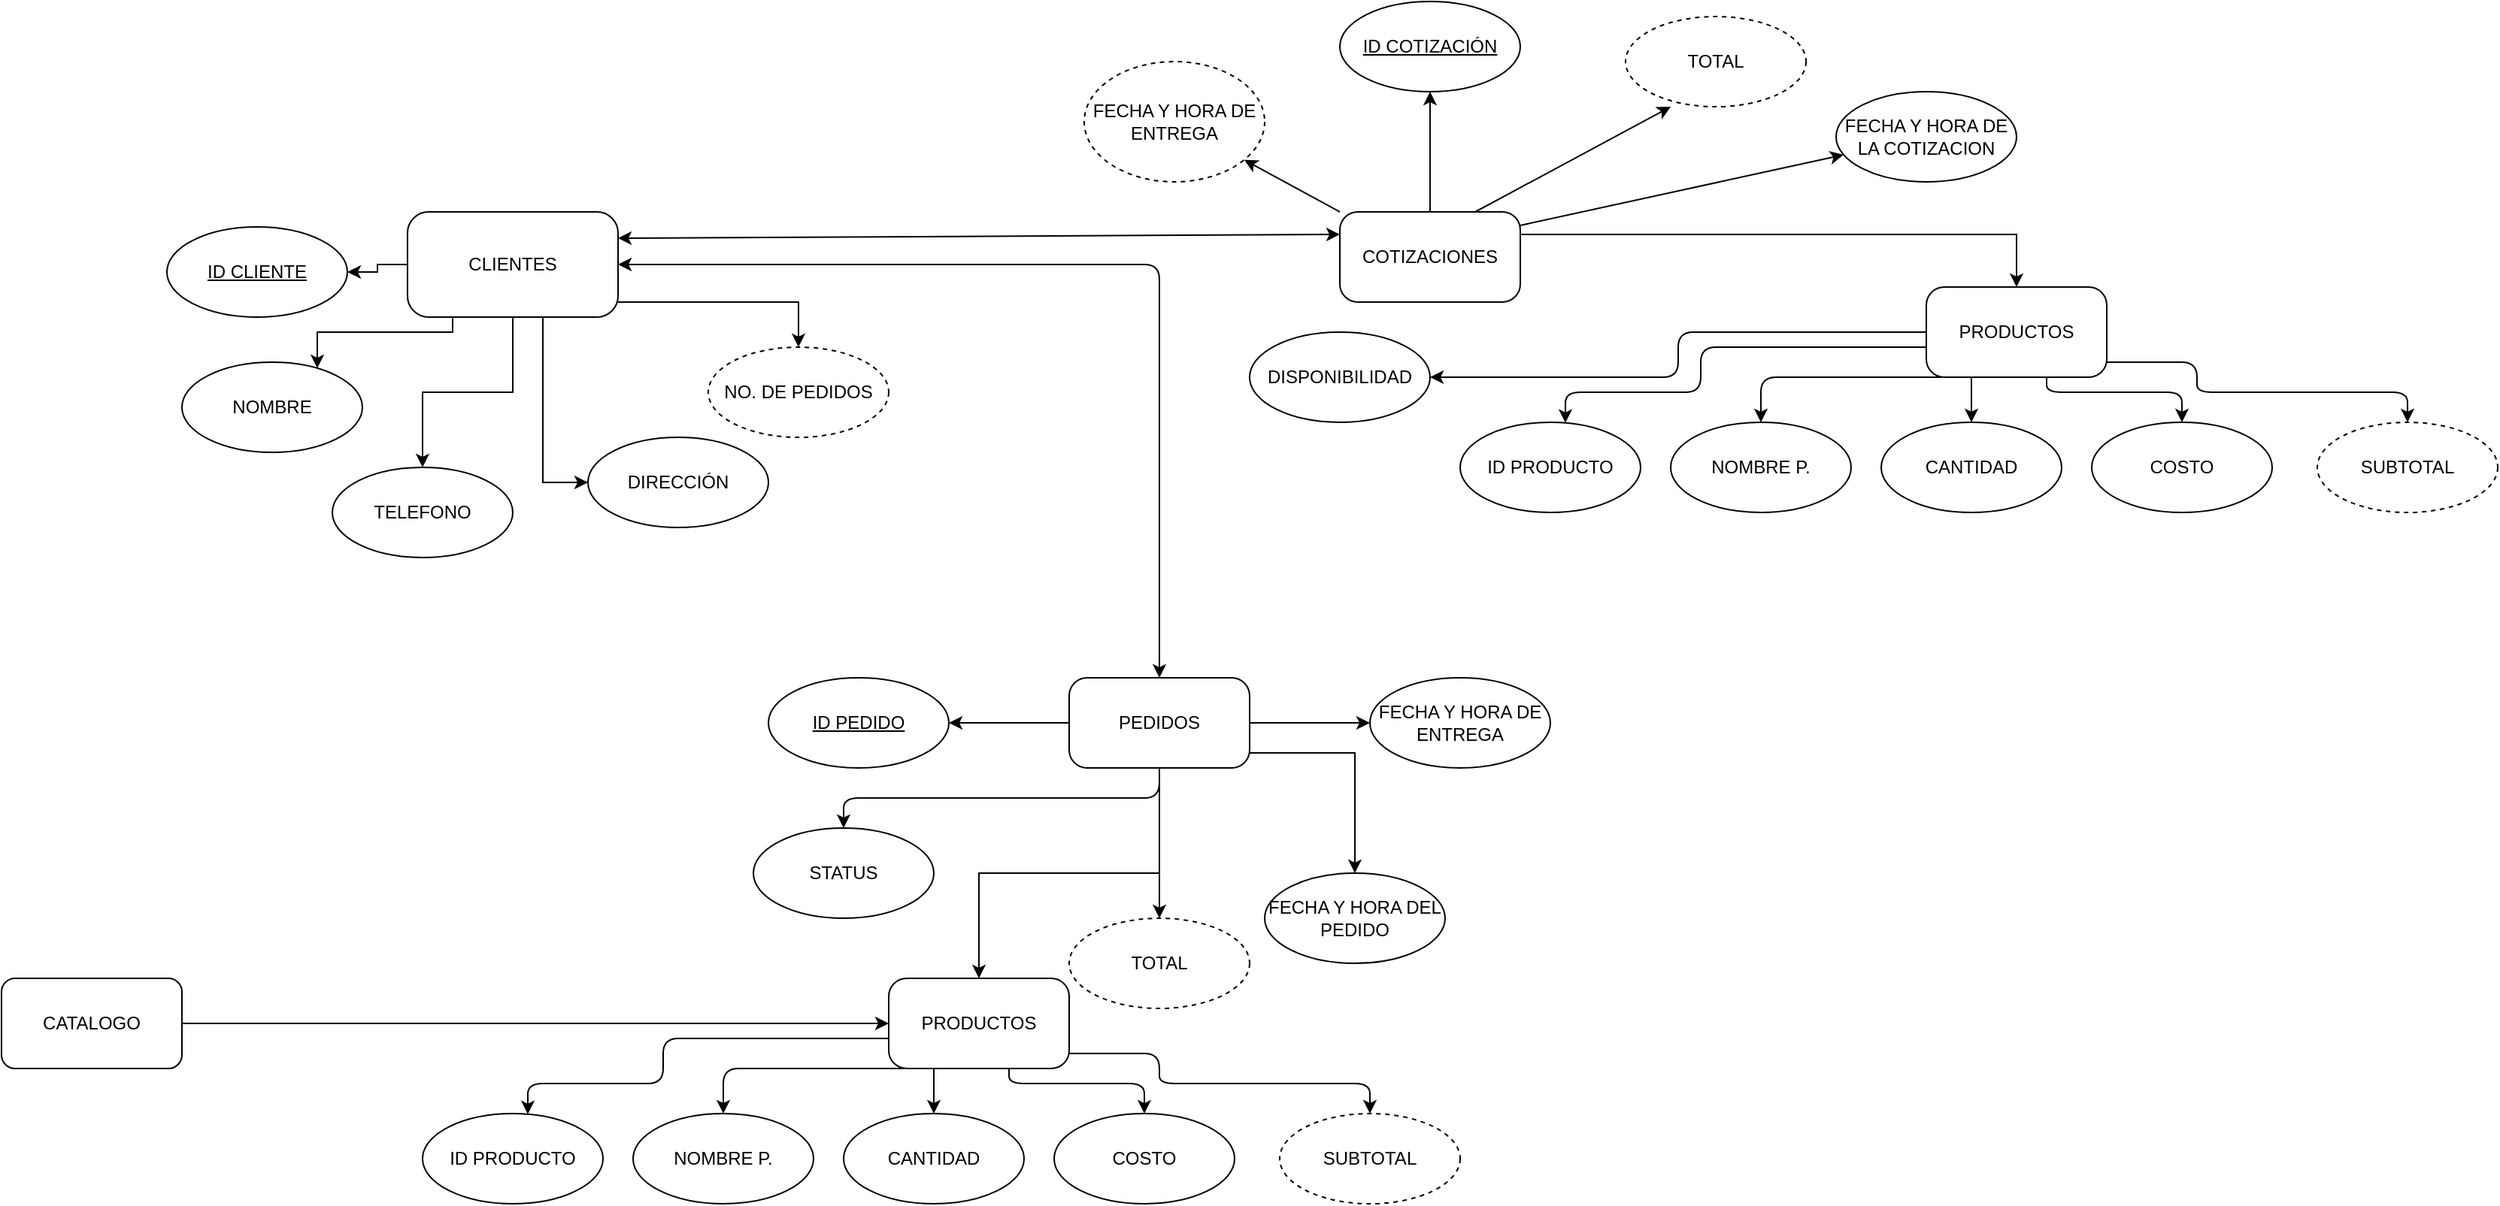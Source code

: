 <mxfile version="20.0.3" type="github">
  <diagram id="6HKOfY0stvO4wBqtCl6a" name="Page-1">
    <mxGraphModel dx="2249" dy="1969" grid="1" gridSize="10" guides="1" tooltips="1" connect="1" arrows="1" fold="1" page="1" pageScale="1" pageWidth="827" pageHeight="1169" math="0" shadow="0">
      <root>
        <mxCell id="0" />
        <mxCell id="1" parent="0" />
        <mxCell id="wt1IpO2e26Ng2IFVDibu-7" value="" style="edgeStyle=orthogonalEdgeStyle;rounded=0;orthogonalLoop=1;jettySize=auto;html=1;" edge="1" parent="1" source="wt1IpO2e26Ng2IFVDibu-1" target="wt1IpO2e26Ng2IFVDibu-6">
          <mxGeometry relative="1" as="geometry" />
        </mxCell>
        <mxCell id="wt1IpO2e26Ng2IFVDibu-9" value="" style="edgeStyle=orthogonalEdgeStyle;rounded=0;orthogonalLoop=1;jettySize=auto;html=1;" edge="1" parent="1" source="wt1IpO2e26Ng2IFVDibu-1" target="wt1IpO2e26Ng2IFVDibu-8">
          <mxGeometry relative="1" as="geometry">
            <Array as="points">
              <mxPoint x="180" y="110" />
              <mxPoint x="90" y="110" />
            </Array>
          </mxGeometry>
        </mxCell>
        <mxCell id="wt1IpO2e26Ng2IFVDibu-11" value="" style="edgeStyle=orthogonalEdgeStyle;rounded=0;orthogonalLoop=1;jettySize=auto;html=1;" edge="1" parent="1" source="wt1IpO2e26Ng2IFVDibu-1" target="wt1IpO2e26Ng2IFVDibu-10">
          <mxGeometry relative="1" as="geometry" />
        </mxCell>
        <mxCell id="wt1IpO2e26Ng2IFVDibu-14" value="" style="edgeStyle=orthogonalEdgeStyle;rounded=0;orthogonalLoop=1;jettySize=auto;html=1;" edge="1" parent="1" source="wt1IpO2e26Ng2IFVDibu-1" target="wt1IpO2e26Ng2IFVDibu-13">
          <mxGeometry relative="1" as="geometry">
            <Array as="points">
              <mxPoint x="240" y="210" />
            </Array>
          </mxGeometry>
        </mxCell>
        <mxCell id="wt1IpO2e26Ng2IFVDibu-16" value="" style="edgeStyle=orthogonalEdgeStyle;rounded=0;orthogonalLoop=1;jettySize=auto;html=1;" edge="1" parent="1" source="wt1IpO2e26Ng2IFVDibu-1" target="wt1IpO2e26Ng2IFVDibu-15">
          <mxGeometry relative="1" as="geometry">
            <Array as="points">
              <mxPoint x="410" y="90" />
            </Array>
          </mxGeometry>
        </mxCell>
        <mxCell id="wt1IpO2e26Ng2IFVDibu-17" style="edgeStyle=orthogonalEdgeStyle;rounded=0;orthogonalLoop=1;jettySize=auto;html=1;exitX=0.5;exitY=0;exitDx=0;exitDy=0;" edge="1" parent="1" source="wt1IpO2e26Ng2IFVDibu-1">
          <mxGeometry relative="1" as="geometry">
            <mxPoint x="220" y="40" as="targetPoint" />
          </mxGeometry>
        </mxCell>
        <mxCell id="wt1IpO2e26Ng2IFVDibu-1" value="CLIENTES" style="rounded=1;whiteSpace=wrap;html=1;arcSize=20;" vertex="1" parent="1">
          <mxGeometry x="150" y="30" width="140" height="70" as="geometry" />
        </mxCell>
        <mxCell id="wt1IpO2e26Ng2IFVDibu-19" value="" style="edgeStyle=orthogonalEdgeStyle;rounded=0;orthogonalLoop=1;jettySize=auto;html=1;" edge="1" parent="1" source="wt1IpO2e26Ng2IFVDibu-2" target="wt1IpO2e26Ng2IFVDibu-18">
          <mxGeometry relative="1" as="geometry" />
        </mxCell>
        <mxCell id="wt1IpO2e26Ng2IFVDibu-21" value="" style="edgeStyle=orthogonalEdgeStyle;rounded=0;orthogonalLoop=1;jettySize=auto;html=1;" edge="1" parent="1" source="wt1IpO2e26Ng2IFVDibu-2" target="wt1IpO2e26Ng2IFVDibu-20">
          <mxGeometry relative="1" as="geometry">
            <Array as="points">
              <mxPoint x="780" y="390" />
            </Array>
          </mxGeometry>
        </mxCell>
        <mxCell id="wt1IpO2e26Ng2IFVDibu-23" value="" style="edgeStyle=orthogonalEdgeStyle;rounded=0;orthogonalLoop=1;jettySize=auto;html=1;" edge="1" parent="1" source="wt1IpO2e26Ng2IFVDibu-2" target="wt1IpO2e26Ng2IFVDibu-22">
          <mxGeometry relative="1" as="geometry" />
        </mxCell>
        <mxCell id="wt1IpO2e26Ng2IFVDibu-27" value="" style="edgeStyle=orthogonalEdgeStyle;rounded=0;orthogonalLoop=1;jettySize=auto;html=1;" edge="1" parent="1" source="wt1IpO2e26Ng2IFVDibu-2" target="wt1IpO2e26Ng2IFVDibu-26">
          <mxGeometry relative="1" as="geometry" />
        </mxCell>
        <mxCell id="wt1IpO2e26Ng2IFVDibu-49" value="" style="edgeStyle=orthogonalEdgeStyle;rounded=1;jumpStyle=gap;orthogonalLoop=1;jettySize=auto;html=1;" edge="1" parent="1" source="wt1IpO2e26Ng2IFVDibu-2" target="wt1IpO2e26Ng2IFVDibu-48">
          <mxGeometry relative="1" as="geometry" />
        </mxCell>
        <mxCell id="wt1IpO2e26Ng2IFVDibu-52" value="" style="edgeStyle=orthogonalEdgeStyle;rounded=1;jumpStyle=gap;orthogonalLoop=1;jettySize=auto;html=1;" edge="1" parent="1" source="wt1IpO2e26Ng2IFVDibu-2" target="wt1IpO2e26Ng2IFVDibu-51">
          <mxGeometry relative="1" as="geometry">
            <Array as="points">
              <mxPoint x="650" y="420" />
              <mxPoint x="440" y="420" />
            </Array>
          </mxGeometry>
        </mxCell>
        <mxCell id="wt1IpO2e26Ng2IFVDibu-2" value="PEDIDOS" style="whiteSpace=wrap;html=1;rounded=1;arcSize=20;" vertex="1" parent="1">
          <mxGeometry x="590" y="340" width="120" height="60" as="geometry" />
        </mxCell>
        <mxCell id="wt1IpO2e26Ng2IFVDibu-6" value="&lt;u&gt;ID CLIENTE&lt;/u&gt;" style="ellipse;whiteSpace=wrap;html=1;rounded=1;arcSize=20;" vertex="1" parent="1">
          <mxGeometry x="-10" y="40" width="120" height="60" as="geometry" />
        </mxCell>
        <mxCell id="wt1IpO2e26Ng2IFVDibu-8" value="NOMBRE" style="ellipse;whiteSpace=wrap;html=1;rounded=1;arcSize=20;" vertex="1" parent="1">
          <mxGeometry y="130" width="120" height="60" as="geometry" />
        </mxCell>
        <mxCell id="wt1IpO2e26Ng2IFVDibu-10" value="TELEFONO" style="ellipse;whiteSpace=wrap;html=1;rounded=1;arcSize=20;" vertex="1" parent="1">
          <mxGeometry x="100" y="200" width="120" height="60" as="geometry" />
        </mxCell>
        <mxCell id="wt1IpO2e26Ng2IFVDibu-13" value="DIRECCIÓN" style="ellipse;whiteSpace=wrap;html=1;rounded=1;arcSize=20;" vertex="1" parent="1">
          <mxGeometry x="270" y="180" width="120" height="60" as="geometry" />
        </mxCell>
        <mxCell id="wt1IpO2e26Ng2IFVDibu-15" value="NO. DE PEDIDOS" style="ellipse;whiteSpace=wrap;html=1;rounded=1;arcSize=20;dashed=1;" vertex="1" parent="1">
          <mxGeometry x="350" y="120" width="120" height="60" as="geometry" />
        </mxCell>
        <mxCell id="wt1IpO2e26Ng2IFVDibu-18" value="&lt;u&gt;ID PEDIDO&lt;/u&gt;" style="ellipse;whiteSpace=wrap;html=1;rounded=1;arcSize=20;" vertex="1" parent="1">
          <mxGeometry x="390" y="340" width="120" height="60" as="geometry" />
        </mxCell>
        <mxCell id="wt1IpO2e26Ng2IFVDibu-20" value="FECHA Y HORA DEL PEDIDO" style="ellipse;whiteSpace=wrap;html=1;rounded=1;arcSize=20;" vertex="1" parent="1">
          <mxGeometry x="720" y="470" width="120" height="60" as="geometry" />
        </mxCell>
        <mxCell id="wt1IpO2e26Ng2IFVDibu-22" value="FECHA Y HORA DE ENTREGA" style="ellipse;whiteSpace=wrap;html=1;rounded=1;arcSize=20;" vertex="1" parent="1">
          <mxGeometry x="790" y="340" width="120" height="60" as="geometry" />
        </mxCell>
        <mxCell id="wt1IpO2e26Ng2IFVDibu-38" value="" style="edgeStyle=orthogonalEdgeStyle;rounded=1;jumpStyle=gap;orthogonalLoop=1;jettySize=auto;html=1;" edge="1" parent="1" source="wt1IpO2e26Ng2IFVDibu-26" target="wt1IpO2e26Ng2IFVDibu-37">
          <mxGeometry relative="1" as="geometry">
            <Array as="points">
              <mxPoint x="320" y="580" />
              <mxPoint x="320" y="610" />
              <mxPoint x="230" y="610" />
            </Array>
          </mxGeometry>
        </mxCell>
        <mxCell id="wt1IpO2e26Ng2IFVDibu-43" value="" style="edgeStyle=orthogonalEdgeStyle;rounded=1;jumpStyle=gap;orthogonalLoop=1;jettySize=auto;html=1;" edge="1" parent="1" source="wt1IpO2e26Ng2IFVDibu-26" target="wt1IpO2e26Ng2IFVDibu-42">
          <mxGeometry relative="1" as="geometry">
            <Array as="points">
              <mxPoint x="500" y="610" />
              <mxPoint x="500" y="610" />
            </Array>
          </mxGeometry>
        </mxCell>
        <mxCell id="wt1IpO2e26Ng2IFVDibu-45" value="" style="edgeStyle=orthogonalEdgeStyle;rounded=1;jumpStyle=gap;orthogonalLoop=1;jettySize=auto;html=1;" edge="1" parent="1" source="wt1IpO2e26Ng2IFVDibu-26" target="wt1IpO2e26Ng2IFVDibu-44">
          <mxGeometry relative="1" as="geometry">
            <Array as="points">
              <mxPoint x="550" y="610" />
              <mxPoint x="640" y="610" />
            </Array>
          </mxGeometry>
        </mxCell>
        <mxCell id="wt1IpO2e26Ng2IFVDibu-47" value="" style="edgeStyle=orthogonalEdgeStyle;rounded=1;jumpStyle=gap;orthogonalLoop=1;jettySize=auto;html=1;" edge="1" parent="1" source="wt1IpO2e26Ng2IFVDibu-26" target="wt1IpO2e26Ng2IFVDibu-46">
          <mxGeometry relative="1" as="geometry">
            <Array as="points">
              <mxPoint x="650" y="590" />
              <mxPoint x="650" y="610" />
              <mxPoint x="790" y="610" />
            </Array>
          </mxGeometry>
        </mxCell>
        <mxCell id="wt1IpO2e26Ng2IFVDibu-26" value="PRODUCTOS" style="whiteSpace=wrap;html=1;rounded=1;arcSize=20;" vertex="1" parent="1">
          <mxGeometry x="470" y="540" width="120" height="60" as="geometry" />
        </mxCell>
        <mxCell id="wt1IpO2e26Ng2IFVDibu-30" style="edgeStyle=orthogonalEdgeStyle;rounded=0;orthogonalLoop=1;jettySize=auto;html=1;exitX=1;exitY=0.5;exitDx=0;exitDy=0;" edge="1" parent="1" source="wt1IpO2e26Ng2IFVDibu-28" target="wt1IpO2e26Ng2IFVDibu-26">
          <mxGeometry relative="1" as="geometry" />
        </mxCell>
        <mxCell id="wt1IpO2e26Ng2IFVDibu-28" value="CATALOGO" style="rounded=1;whiteSpace=wrap;html=1;" vertex="1" parent="1">
          <mxGeometry x="-120" y="540" width="120" height="60" as="geometry" />
        </mxCell>
        <mxCell id="wt1IpO2e26Ng2IFVDibu-34" value="" style="endArrow=classic;startArrow=classic;html=1;rounded=1;jumpStyle=gap;exitX=1;exitY=0.5;exitDx=0;exitDy=0;entryX=0.5;entryY=0;entryDx=0;entryDy=0;" edge="1" parent="1" source="wt1IpO2e26Ng2IFVDibu-1" target="wt1IpO2e26Ng2IFVDibu-2">
          <mxGeometry width="50" height="50" relative="1" as="geometry">
            <mxPoint x="390" y="420" as="sourcePoint" />
            <mxPoint x="440" y="370" as="targetPoint" />
            <Array as="points">
              <mxPoint x="650" y="65" />
            </Array>
          </mxGeometry>
        </mxCell>
        <mxCell id="wt1IpO2e26Ng2IFVDibu-54" value="" style="edgeStyle=orthogonalEdgeStyle;rounded=1;jumpStyle=gap;orthogonalLoop=1;jettySize=auto;html=1;" edge="1" parent="1" source="wt1IpO2e26Ng2IFVDibu-35" target="wt1IpO2e26Ng2IFVDibu-53">
          <mxGeometry relative="1" as="geometry" />
        </mxCell>
        <mxCell id="wt1IpO2e26Ng2IFVDibu-35" value="COTIZACIONES" style="whiteSpace=wrap;html=1;rounded=1;arcSize=20;" vertex="1" parent="1">
          <mxGeometry x="770" y="30" width="120" height="60" as="geometry" />
        </mxCell>
        <mxCell id="wt1IpO2e26Ng2IFVDibu-37" value="ID PRODUCTO" style="ellipse;whiteSpace=wrap;html=1;rounded=1;arcSize=20;" vertex="1" parent="1">
          <mxGeometry x="160" y="630" width="120" height="60" as="geometry" />
        </mxCell>
        <mxCell id="wt1IpO2e26Ng2IFVDibu-39" value="NOMBRE P." style="ellipse;whiteSpace=wrap;html=1;rounded=1;arcSize=20;" vertex="1" parent="1">
          <mxGeometry x="300" y="630" width="120" height="60" as="geometry" />
        </mxCell>
        <mxCell id="wt1IpO2e26Ng2IFVDibu-40" value="" style="edgeStyle=orthogonalEdgeStyle;rounded=1;jumpStyle=gap;orthogonalLoop=1;jettySize=auto;html=1;entryX=0.5;entryY=0;entryDx=0;entryDy=0;" edge="1" parent="1" target="wt1IpO2e26Ng2IFVDibu-39">
          <mxGeometry relative="1" as="geometry">
            <mxPoint x="480" y="600" as="sourcePoint" />
            <mxPoint x="400" y="640" as="targetPoint" />
            <Array as="points">
              <mxPoint x="360" y="600" />
            </Array>
          </mxGeometry>
        </mxCell>
        <mxCell id="wt1IpO2e26Ng2IFVDibu-42" value="CANTIDAD" style="ellipse;whiteSpace=wrap;html=1;rounded=1;arcSize=20;" vertex="1" parent="1">
          <mxGeometry x="440" y="630" width="120" height="60" as="geometry" />
        </mxCell>
        <mxCell id="wt1IpO2e26Ng2IFVDibu-44" value="COSTO" style="ellipse;whiteSpace=wrap;html=1;rounded=1;arcSize=20;" vertex="1" parent="1">
          <mxGeometry x="580" y="630" width="120" height="60" as="geometry" />
        </mxCell>
        <mxCell id="wt1IpO2e26Ng2IFVDibu-46" value="SUBTOTAL" style="ellipse;whiteSpace=wrap;html=1;rounded=1;arcSize=20;dashed=1;" vertex="1" parent="1">
          <mxGeometry x="730" y="630" width="120" height="60" as="geometry" />
        </mxCell>
        <mxCell id="wt1IpO2e26Ng2IFVDibu-48" value="TOTAL" style="ellipse;whiteSpace=wrap;html=1;rounded=1;arcSize=20;dashed=1;" vertex="1" parent="1">
          <mxGeometry x="590" y="500" width="120" height="60" as="geometry" />
        </mxCell>
        <mxCell id="wt1IpO2e26Ng2IFVDibu-51" value="STATUS" style="ellipse;whiteSpace=wrap;html=1;rounded=1;arcSize=20;" vertex="1" parent="1">
          <mxGeometry x="380" y="440" width="120" height="60" as="geometry" />
        </mxCell>
        <mxCell id="wt1IpO2e26Ng2IFVDibu-53" value="ID COTIZACIÓN" style="ellipse;whiteSpace=wrap;html=1;rounded=1;arcSize=20;fontStyle=4" vertex="1" parent="1">
          <mxGeometry x="770" y="-110" width="120" height="60" as="geometry" />
        </mxCell>
        <mxCell id="wt1IpO2e26Ng2IFVDibu-58" value="" style="edgeStyle=orthogonalEdgeStyle;rounded=0;orthogonalLoop=1;jettySize=auto;html=1;exitX=1;exitY=0.25;exitDx=0;exitDy=0;" edge="1" parent="1" target="wt1IpO2e26Ng2IFVDibu-66" source="wt1IpO2e26Ng2IFVDibu-35">
          <mxGeometry relative="1" as="geometry">
            <mxPoint x="1340" y="-60" as="sourcePoint" />
            <Array as="points">
              <mxPoint x="1220" y="45" />
            </Array>
          </mxGeometry>
        </mxCell>
        <mxCell id="wt1IpO2e26Ng2IFVDibu-61" value="FECHA Y HORA DE&lt;br&gt;LA COTIZACION" style="ellipse;whiteSpace=wrap;html=1;rounded=1;arcSize=20;" vertex="1" parent="1">
          <mxGeometry x="1100" y="-50" width="120" height="60" as="geometry" />
        </mxCell>
        <mxCell id="wt1IpO2e26Ng2IFVDibu-62" value="" style="edgeStyle=orthogonalEdgeStyle;rounded=1;jumpStyle=gap;orthogonalLoop=1;jettySize=auto;html=1;" edge="1" parent="1" source="wt1IpO2e26Ng2IFVDibu-66">
          <mxGeometry relative="1" as="geometry">
            <mxPoint x="920" y="170.42" as="targetPoint" />
            <Array as="points">
              <mxPoint x="1010" y="120" />
              <mxPoint x="1010" y="150" />
              <mxPoint x="920" y="150" />
            </Array>
          </mxGeometry>
        </mxCell>
        <mxCell id="wt1IpO2e26Ng2IFVDibu-63" value="" style="edgeStyle=orthogonalEdgeStyle;rounded=1;jumpStyle=gap;orthogonalLoop=1;jettySize=auto;html=1;" edge="1" parent="1" source="wt1IpO2e26Ng2IFVDibu-66">
          <mxGeometry relative="1" as="geometry">
            <mxPoint x="1190" y="170" as="targetPoint" />
            <Array as="points">
              <mxPoint x="1190" y="150" />
              <mxPoint x="1190" y="150" />
            </Array>
          </mxGeometry>
        </mxCell>
        <mxCell id="wt1IpO2e26Ng2IFVDibu-64" value="" style="edgeStyle=orthogonalEdgeStyle;rounded=1;jumpStyle=gap;orthogonalLoop=1;jettySize=auto;html=1;" edge="1" parent="1" source="wt1IpO2e26Ng2IFVDibu-66">
          <mxGeometry relative="1" as="geometry">
            <mxPoint x="1330" y="170" as="targetPoint" />
            <Array as="points">
              <mxPoint x="1240" y="150" />
              <mxPoint x="1330" y="150" />
            </Array>
          </mxGeometry>
        </mxCell>
        <mxCell id="wt1IpO2e26Ng2IFVDibu-65" value="" style="edgeStyle=orthogonalEdgeStyle;rounded=1;jumpStyle=gap;orthogonalLoop=1;jettySize=auto;html=1;" edge="1" parent="1" source="wt1IpO2e26Ng2IFVDibu-66">
          <mxGeometry relative="1" as="geometry">
            <mxPoint x="1480" y="170" as="targetPoint" />
            <Array as="points">
              <mxPoint x="1340" y="130" />
              <mxPoint x="1340" y="150" />
              <mxPoint x="1480" y="150" />
            </Array>
          </mxGeometry>
        </mxCell>
        <mxCell id="wt1IpO2e26Ng2IFVDibu-78" value="" style="edgeStyle=orthogonalEdgeStyle;rounded=1;jumpStyle=gap;orthogonalLoop=1;jettySize=auto;html=1;" edge="1" parent="1" source="wt1IpO2e26Ng2IFVDibu-66" target="wt1IpO2e26Ng2IFVDibu-77">
          <mxGeometry relative="1" as="geometry" />
        </mxCell>
        <mxCell id="wt1IpO2e26Ng2IFVDibu-66" value="PRODUCTOS" style="whiteSpace=wrap;html=1;rounded=1;arcSize=20;" vertex="1" parent="1">
          <mxGeometry x="1160" y="80" width="120" height="60" as="geometry" />
        </mxCell>
        <mxCell id="wt1IpO2e26Ng2IFVDibu-67" value="" style="edgeStyle=orthogonalEdgeStyle;rounded=1;jumpStyle=gap;orthogonalLoop=1;jettySize=auto;html=1;entryX=0.5;entryY=0;entryDx=0;entryDy=0;" edge="1" parent="1">
          <mxGeometry relative="1" as="geometry">
            <mxPoint x="1170" y="140" as="sourcePoint" />
            <mxPoint x="1050" y="170" as="targetPoint" />
            <Array as="points">
              <mxPoint x="1050" y="140" />
            </Array>
          </mxGeometry>
        </mxCell>
        <mxCell id="wt1IpO2e26Ng2IFVDibu-68" value="TOTAL" style="ellipse;whiteSpace=wrap;html=1;rounded=1;arcSize=20;dashed=1;" vertex="1" parent="1">
          <mxGeometry x="960" y="-100" width="120" height="60" as="geometry" />
        </mxCell>
        <mxCell id="wt1IpO2e26Ng2IFVDibu-70" value="" style="endArrow=classic;html=1;rounded=1;jumpStyle=gap;entryX=0.25;entryY=1;entryDx=0;entryDy=0;entryPerimeter=0;exitX=0.75;exitY=0;exitDx=0;exitDy=0;" edge="1" parent="1" source="wt1IpO2e26Ng2IFVDibu-35" target="wt1IpO2e26Ng2IFVDibu-68">
          <mxGeometry width="50" height="50" relative="1" as="geometry">
            <mxPoint x="1210" y="80" as="sourcePoint" />
            <mxPoint x="1260" y="30" as="targetPoint" />
          </mxGeometry>
        </mxCell>
        <mxCell id="wt1IpO2e26Ng2IFVDibu-71" value="" style="endArrow=classic;html=1;rounded=1;jumpStyle=gap;exitX=1;exitY=0.15;exitDx=0;exitDy=0;exitPerimeter=0;" edge="1" parent="1" source="wt1IpO2e26Ng2IFVDibu-35" target="wt1IpO2e26Ng2IFVDibu-61">
          <mxGeometry width="50" height="50" relative="1" as="geometry">
            <mxPoint x="1210" y="80" as="sourcePoint" />
            <mxPoint x="1260" y="30" as="targetPoint" />
          </mxGeometry>
        </mxCell>
        <mxCell id="wt1IpO2e26Ng2IFVDibu-72" value="ID PRODUCTO" style="ellipse;whiteSpace=wrap;html=1;rounded=1;arcSize=20;" vertex="1" parent="1">
          <mxGeometry x="850" y="170" width="120" height="60" as="geometry" />
        </mxCell>
        <mxCell id="wt1IpO2e26Ng2IFVDibu-73" value="NOMBRE P." style="ellipse;whiteSpace=wrap;html=1;rounded=1;arcSize=20;" vertex="1" parent="1">
          <mxGeometry x="990" y="170" width="120" height="60" as="geometry" />
        </mxCell>
        <mxCell id="wt1IpO2e26Ng2IFVDibu-74" value="CANTIDAD" style="ellipse;whiteSpace=wrap;html=1;rounded=1;arcSize=20;" vertex="1" parent="1">
          <mxGeometry x="1130" y="170" width="120" height="60" as="geometry" />
        </mxCell>
        <mxCell id="wt1IpO2e26Ng2IFVDibu-75" value="COSTO" style="ellipse;whiteSpace=wrap;html=1;rounded=1;arcSize=20;" vertex="1" parent="1">
          <mxGeometry x="1270" y="170" width="120" height="60" as="geometry" />
        </mxCell>
        <mxCell id="wt1IpO2e26Ng2IFVDibu-76" value="SUBTOTAL" style="ellipse;whiteSpace=wrap;html=1;rounded=1;arcSize=20;dashed=1;" vertex="1" parent="1">
          <mxGeometry x="1420" y="170" width="120" height="60" as="geometry" />
        </mxCell>
        <mxCell id="wt1IpO2e26Ng2IFVDibu-77" value="DISPONIBILIDAD" style="ellipse;whiteSpace=wrap;html=1;rounded=1;arcSize=20;" vertex="1" parent="1">
          <mxGeometry x="710" y="110" width="120" height="60" as="geometry" />
        </mxCell>
        <mxCell id="wt1IpO2e26Ng2IFVDibu-79" value="" style="endArrow=classic;startArrow=classic;html=1;rounded=1;jumpStyle=gap;entryX=0;entryY=0.25;entryDx=0;entryDy=0;exitX=1;exitY=0.25;exitDx=0;exitDy=0;" edge="1" parent="1" source="wt1IpO2e26Ng2IFVDibu-1" target="wt1IpO2e26Ng2IFVDibu-35">
          <mxGeometry width="50" height="50" relative="1" as="geometry">
            <mxPoint x="630" y="50" as="sourcePoint" />
            <mxPoint x="680" as="targetPoint" />
          </mxGeometry>
        </mxCell>
        <mxCell id="wt1IpO2e26Ng2IFVDibu-80" value="" style="endArrow=classic;html=1;rounded=1;jumpStyle=gap;exitX=0;exitY=0;exitDx=0;exitDy=0;" edge="1" parent="1" source="wt1IpO2e26Ng2IFVDibu-35" target="wt1IpO2e26Ng2IFVDibu-81">
          <mxGeometry width="50" height="50" relative="1" as="geometry">
            <mxPoint x="610" y="80" as="sourcePoint" />
            <mxPoint x="660" y="-30" as="targetPoint" />
          </mxGeometry>
        </mxCell>
        <mxCell id="wt1IpO2e26Ng2IFVDibu-81" value="FECHA Y HORA DE ENTREGA" style="ellipse;whiteSpace=wrap;html=1;dashed=1;" vertex="1" parent="1">
          <mxGeometry x="600" y="-70" width="120" height="80" as="geometry" />
        </mxCell>
      </root>
    </mxGraphModel>
  </diagram>
</mxfile>
